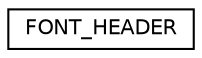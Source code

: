 digraph "Graphical Class Hierarchy"
{
  edge [fontname="Helvetica",fontsize="10",labelfontname="Helvetica",labelfontsize="10"];
  node [fontname="Helvetica",fontsize="10",shape=record];
  rankdir="LR";
  Node1 [label="FONT_HEADER",height=0.2,width=0.4,color="black", fillcolor="white", style="filled",URL="$struct_f_o_n_t___h_e_a_d_e_r.html"];
}

